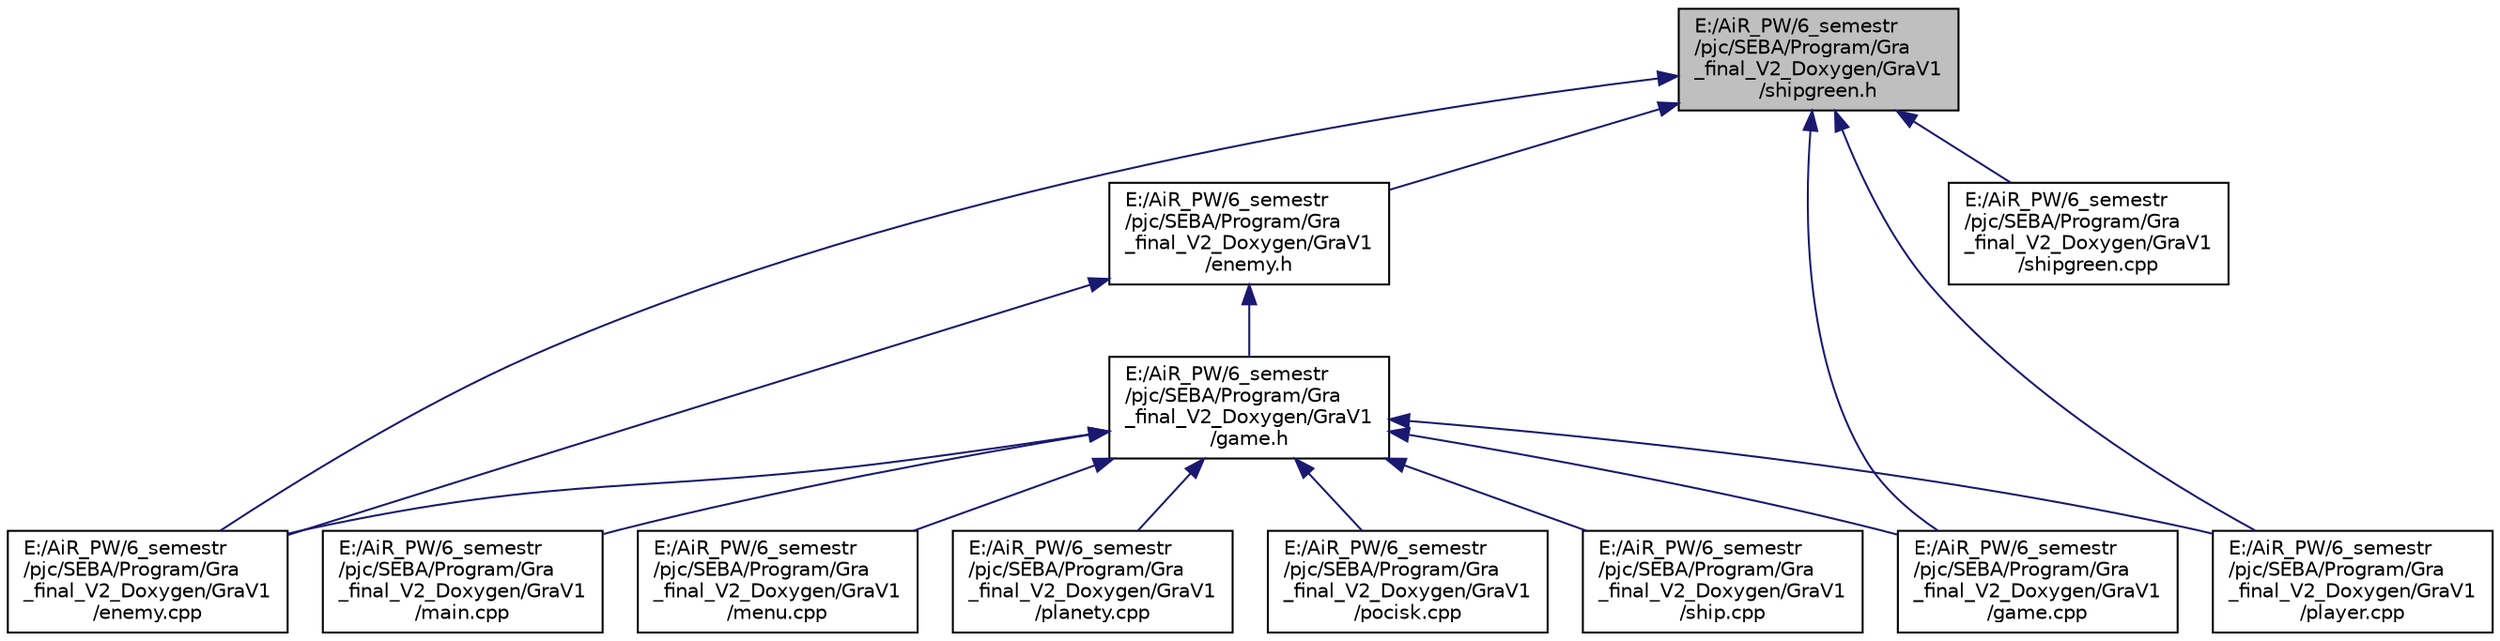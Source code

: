 digraph "E:/AiR_PW/6_semestr/pjc/SEBA/Program/Gra_final_V2_Doxygen/GraV1/shipgreen.h"
{
 // LATEX_PDF_SIZE
  edge [fontname="Helvetica",fontsize="10",labelfontname="Helvetica",labelfontsize="10"];
  node [fontname="Helvetica",fontsize="10",shape=record];
  Node15 [label="E:/AiR_PW/6_semestr\l/pjc/SEBA/Program/Gra\l_final_V2_Doxygen/GraV1\l/shipgreen.h",height=0.2,width=0.4,color="black", fillcolor="grey75", style="filled", fontcolor="black",tooltip=" "];
  Node15 -> Node16 [dir="back",color="midnightblue",fontsize="10",style="solid",fontname="Helvetica"];
  Node16 [label="E:/AiR_PW/6_semestr\l/pjc/SEBA/Program/Gra\l_final_V2_Doxygen/GraV1\l/enemy.h",height=0.2,width=0.4,color="black", fillcolor="white", style="filled",URL="$enemy_8h.html",tooltip=" "];
  Node16 -> Node17 [dir="back",color="midnightblue",fontsize="10",style="solid",fontname="Helvetica"];
  Node17 [label="E:/AiR_PW/6_semestr\l/pjc/SEBA/Program/Gra\l_final_V2_Doxygen/GraV1\l/enemy.cpp",height=0.2,width=0.4,color="black", fillcolor="white", style="filled",URL="$enemy_8cpp.html",tooltip=" "];
  Node16 -> Node18 [dir="back",color="midnightblue",fontsize="10",style="solid",fontname="Helvetica"];
  Node18 [label="E:/AiR_PW/6_semestr\l/pjc/SEBA/Program/Gra\l_final_V2_Doxygen/GraV1\l/game.h",height=0.2,width=0.4,color="black", fillcolor="white", style="filled",URL="$game_8h.html",tooltip=" "];
  Node18 -> Node17 [dir="back",color="midnightblue",fontsize="10",style="solid",fontname="Helvetica"];
  Node18 -> Node19 [dir="back",color="midnightblue",fontsize="10",style="solid",fontname="Helvetica"];
  Node19 [label="E:/AiR_PW/6_semestr\l/pjc/SEBA/Program/Gra\l_final_V2_Doxygen/GraV1\l/game.cpp",height=0.2,width=0.4,color="black", fillcolor="white", style="filled",URL="$game_8cpp.html",tooltip=" "];
  Node18 -> Node20 [dir="back",color="midnightblue",fontsize="10",style="solid",fontname="Helvetica"];
  Node20 [label="E:/AiR_PW/6_semestr\l/pjc/SEBA/Program/Gra\l_final_V2_Doxygen/GraV1\l/main.cpp",height=0.2,width=0.4,color="black", fillcolor="white", style="filled",URL="$main_8cpp.html",tooltip=" "];
  Node18 -> Node21 [dir="back",color="midnightblue",fontsize="10",style="solid",fontname="Helvetica"];
  Node21 [label="E:/AiR_PW/6_semestr\l/pjc/SEBA/Program/Gra\l_final_V2_Doxygen/GraV1\l/menu.cpp",height=0.2,width=0.4,color="black", fillcolor="white", style="filled",URL="$menu_8cpp.html",tooltip=" "];
  Node18 -> Node22 [dir="back",color="midnightblue",fontsize="10",style="solid",fontname="Helvetica"];
  Node22 [label="E:/AiR_PW/6_semestr\l/pjc/SEBA/Program/Gra\l_final_V2_Doxygen/GraV1\l/planety.cpp",height=0.2,width=0.4,color="black", fillcolor="white", style="filled",URL="$planety_8cpp.html",tooltip=" "];
  Node18 -> Node23 [dir="back",color="midnightblue",fontsize="10",style="solid",fontname="Helvetica"];
  Node23 [label="E:/AiR_PW/6_semestr\l/pjc/SEBA/Program/Gra\l_final_V2_Doxygen/GraV1\l/player.cpp",height=0.2,width=0.4,color="black", fillcolor="white", style="filled",URL="$player_8cpp.html",tooltip=" "];
  Node18 -> Node24 [dir="back",color="midnightblue",fontsize="10",style="solid",fontname="Helvetica"];
  Node24 [label="E:/AiR_PW/6_semestr\l/pjc/SEBA/Program/Gra\l_final_V2_Doxygen/GraV1\l/pocisk.cpp",height=0.2,width=0.4,color="black", fillcolor="white", style="filled",URL="$pocisk_8cpp.html",tooltip=" "];
  Node18 -> Node25 [dir="back",color="midnightblue",fontsize="10",style="solid",fontname="Helvetica"];
  Node25 [label="E:/AiR_PW/6_semestr\l/pjc/SEBA/Program/Gra\l_final_V2_Doxygen/GraV1\l/ship.cpp",height=0.2,width=0.4,color="black", fillcolor="white", style="filled",URL="$ship_8cpp.html",tooltip=" "];
  Node15 -> Node17 [dir="back",color="midnightblue",fontsize="10",style="solid",fontname="Helvetica"];
  Node15 -> Node19 [dir="back",color="midnightblue",fontsize="10",style="solid",fontname="Helvetica"];
  Node15 -> Node23 [dir="back",color="midnightblue",fontsize="10",style="solid",fontname="Helvetica"];
  Node15 -> Node26 [dir="back",color="midnightblue",fontsize="10",style="solid",fontname="Helvetica"];
  Node26 [label="E:/AiR_PW/6_semestr\l/pjc/SEBA/Program/Gra\l_final_V2_Doxygen/GraV1\l/shipgreen.cpp",height=0.2,width=0.4,color="black", fillcolor="white", style="filled",URL="$shipgreen_8cpp.html",tooltip=" "];
}
